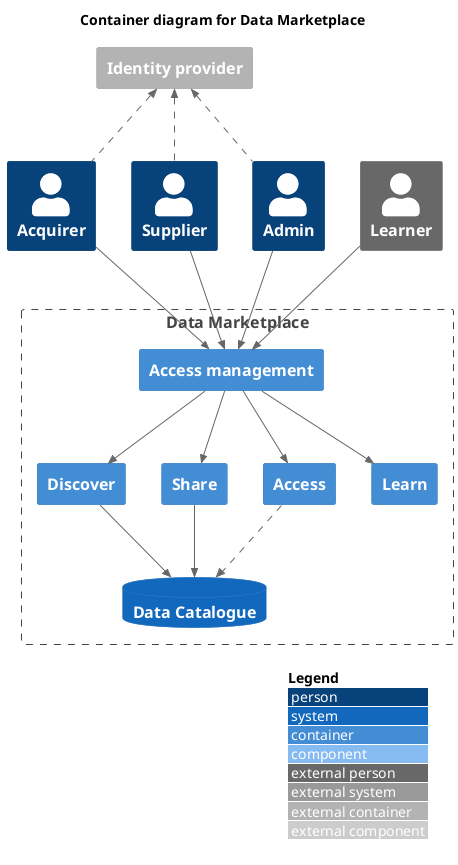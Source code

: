 @startuml dm-c4-container 
!include <azure/AzureCommon>
!include <azure/Web/AzureWebApp>
!include <azure/Databases/AzureSqlDatabase>
!include <azure/Storage/AzureBlobStorage>
!include <C4/C4_Container>
!include <C4/C4_Component>

  title Container diagram for Data Marketplace

  AddRelTag("dashed", $lineStyle=DashedLine())

  Person(acquirer, "Acquirer", "")
  Person(supplier, "Supplier", "")
  Person(admin, "Admin", "")

  Person_Ext(learner, "Learner", "")

  Container_Ext(idp, "Identity provider", "")

  Boundary(dm, "Data Marketplace") {
  
    Container(am, "Access management", "")
      Container(discover, "Discover", "")
      Container(share, "Share", "")
      Container(access, "Access", "") 
      Container(learn, "Learn", "") 
      SystemDb(catalog, "Data Catalogue", "")    
  }

  Rel_U(supplier, idp, "", $tags="dashed")
  Rel_U(acquirer, idp, "", $tags="dashed")
  Rel_U(admin, idp, "", $tags="dashed")
  
  Rel(supplier, am, "")
  Rel(acquirer, am, "")
  Rel(admin, am, "")
  Rel(learner, am, "")

  Rel(am, discover, "")
  Rel(am, share, "")
  Rel(am, access, "")
  Rel(am, learn, "")

  Rel(discover, catalog, "")
  Rel(share, catalog, "")
  Rel(access, catalog, "", $tags="dashed")

  LAYOUT_WITH_LEGEND()
@enduml
